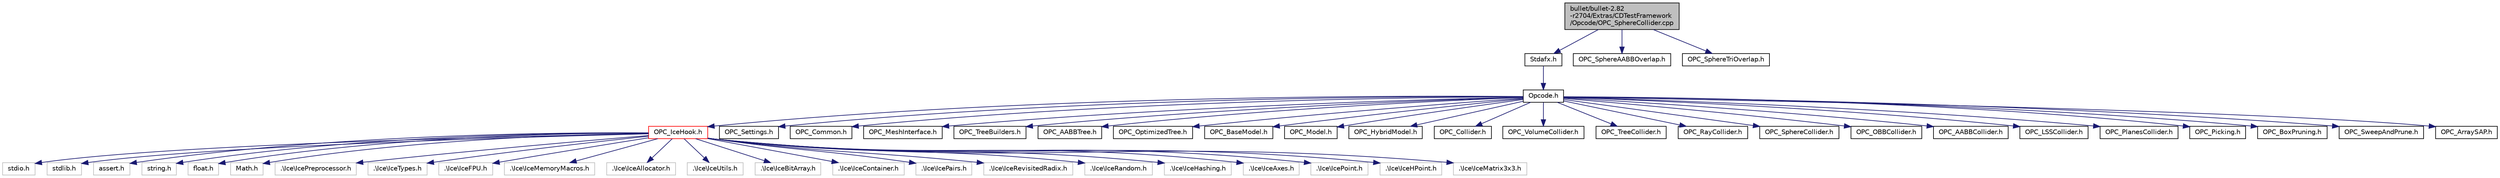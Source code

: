 digraph "bullet/bullet-2.82-r2704/Extras/CDTestFramework/Opcode/OPC_SphereCollider.cpp"
{
  edge [fontname="Helvetica",fontsize="10",labelfontname="Helvetica",labelfontsize="10"];
  node [fontname="Helvetica",fontsize="10",shape=record];
  Node1 [label="bullet/bullet-2.82\l-r2704/Extras/CDTestFramework\l/Opcode/OPC_SphereCollider.cpp",height=0.2,width=0.4,color="black", fillcolor="grey75", style="filled", fontcolor="black"];
  Node1 -> Node2 [color="midnightblue",fontsize="10",style="solid",fontname="Helvetica"];
  Node2 [label="Stdafx.h",height=0.2,width=0.4,color="black", fillcolor="white", style="filled",URL="$bullet_2bullet-2_882-r2704_2_extras_2_c_d_test_framework_2_opcode_2stdafx_8h_source.html"];
  Node2 -> Node3 [color="midnightblue",fontsize="10",style="solid",fontname="Helvetica"];
  Node3 [label="Opcode.h",height=0.2,width=0.4,color="black", fillcolor="white", style="filled",URL="$_opcode_8h.html"];
  Node3 -> Node4 [color="midnightblue",fontsize="10",style="solid",fontname="Helvetica"];
  Node4 [label="OPC_IceHook.h",height=0.2,width=0.4,color="red", fillcolor="white", style="filled",URL="$_o_p_c___ice_hook_8h_source.html"];
  Node4 -> Node5 [color="midnightblue",fontsize="10",style="solid",fontname="Helvetica"];
  Node5 [label="stdio.h",height=0.2,width=0.4,color="grey75", fillcolor="white", style="filled"];
  Node4 -> Node6 [color="midnightblue",fontsize="10",style="solid",fontname="Helvetica"];
  Node6 [label="stdlib.h",height=0.2,width=0.4,color="grey75", fillcolor="white", style="filled"];
  Node4 -> Node7 [color="midnightblue",fontsize="10",style="solid",fontname="Helvetica"];
  Node7 [label="assert.h",height=0.2,width=0.4,color="grey75", fillcolor="white", style="filled"];
  Node4 -> Node8 [color="midnightblue",fontsize="10",style="solid",fontname="Helvetica"];
  Node8 [label="string.h",height=0.2,width=0.4,color="grey75", fillcolor="white", style="filled"];
  Node4 -> Node9 [color="midnightblue",fontsize="10",style="solid",fontname="Helvetica"];
  Node9 [label="float.h",height=0.2,width=0.4,color="grey75", fillcolor="white", style="filled"];
  Node4 -> Node10 [color="midnightblue",fontsize="10",style="solid",fontname="Helvetica"];
  Node10 [label="Math.h",height=0.2,width=0.4,color="grey75", fillcolor="white", style="filled"];
  Node4 -> Node11 [color="midnightblue",fontsize="10",style="solid",fontname="Helvetica"];
  Node11 [label=".\\Ice\\IcePreprocessor.h",height=0.2,width=0.4,color="grey75", fillcolor="white", style="filled"];
  Node4 -> Node12 [color="midnightblue",fontsize="10",style="solid",fontname="Helvetica"];
  Node12 [label=".\\Ice\\IceTypes.h",height=0.2,width=0.4,color="grey75", fillcolor="white", style="filled"];
  Node4 -> Node13 [color="midnightblue",fontsize="10",style="solid",fontname="Helvetica"];
  Node13 [label=".\\Ice\\IceFPU.h",height=0.2,width=0.4,color="grey75", fillcolor="white", style="filled"];
  Node4 -> Node14 [color="midnightblue",fontsize="10",style="solid",fontname="Helvetica"];
  Node14 [label=".\\Ice\\IceMemoryMacros.h",height=0.2,width=0.4,color="grey75", fillcolor="white", style="filled"];
  Node4 -> Node15 [color="midnightblue",fontsize="10",style="solid",fontname="Helvetica"];
  Node15 [label=".\\Ice\\IceAllocator.h",height=0.2,width=0.4,color="grey75", fillcolor="white", style="filled"];
  Node4 -> Node16 [color="midnightblue",fontsize="10",style="solid",fontname="Helvetica"];
  Node16 [label=".\\Ice\\IceUtils.h",height=0.2,width=0.4,color="grey75", fillcolor="white", style="filled"];
  Node4 -> Node17 [color="midnightblue",fontsize="10",style="solid",fontname="Helvetica"];
  Node17 [label=".\\Ice\\IceBitArray.h",height=0.2,width=0.4,color="grey75", fillcolor="white", style="filled"];
  Node4 -> Node18 [color="midnightblue",fontsize="10",style="solid",fontname="Helvetica"];
  Node18 [label=".\\Ice\\IceContainer.h",height=0.2,width=0.4,color="grey75", fillcolor="white", style="filled"];
  Node4 -> Node19 [color="midnightblue",fontsize="10",style="solid",fontname="Helvetica"];
  Node19 [label=".\\Ice\\IcePairs.h",height=0.2,width=0.4,color="grey75", fillcolor="white", style="filled"];
  Node4 -> Node20 [color="midnightblue",fontsize="10",style="solid",fontname="Helvetica"];
  Node20 [label=".\\Ice\\IceRevisitedRadix.h",height=0.2,width=0.4,color="grey75", fillcolor="white", style="filled"];
  Node4 -> Node21 [color="midnightblue",fontsize="10",style="solid",fontname="Helvetica"];
  Node21 [label=".\\Ice\\IceRandom.h",height=0.2,width=0.4,color="grey75", fillcolor="white", style="filled"];
  Node4 -> Node22 [color="midnightblue",fontsize="10",style="solid",fontname="Helvetica"];
  Node22 [label=".\\Ice\\IceHashing.h",height=0.2,width=0.4,color="grey75", fillcolor="white", style="filled"];
  Node4 -> Node23 [color="midnightblue",fontsize="10",style="solid",fontname="Helvetica"];
  Node23 [label=".\\Ice\\IceAxes.h",height=0.2,width=0.4,color="grey75", fillcolor="white", style="filled"];
  Node4 -> Node24 [color="midnightblue",fontsize="10",style="solid",fontname="Helvetica"];
  Node24 [label=".\\Ice\\IcePoint.h",height=0.2,width=0.4,color="grey75", fillcolor="white", style="filled"];
  Node4 -> Node25 [color="midnightblue",fontsize="10",style="solid",fontname="Helvetica"];
  Node25 [label=".\\Ice\\IceHPoint.h",height=0.2,width=0.4,color="grey75", fillcolor="white", style="filled"];
  Node4 -> Node26 [color="midnightblue",fontsize="10",style="solid",fontname="Helvetica"];
  Node26 [label=".\\Ice\\IceMatrix3x3.h",height=0.2,width=0.4,color="grey75", fillcolor="white", style="filled"];
  Node3 -> Node27 [color="midnightblue",fontsize="10",style="solid",fontname="Helvetica"];
  Node27 [label="OPC_Settings.h",height=0.2,width=0.4,color="black", fillcolor="white", style="filled",URL="$_o_p_c___settings_8h.html"];
  Node3 -> Node28 [color="midnightblue",fontsize="10",style="solid",fontname="Helvetica"];
  Node28 [label="OPC_Common.h",height=0.2,width=0.4,color="black", fillcolor="white", style="filled",URL="$_o_p_c___common_8h.html"];
  Node3 -> Node29 [color="midnightblue",fontsize="10",style="solid",fontname="Helvetica"];
  Node29 [label="OPC_MeshInterface.h",height=0.2,width=0.4,color="black", fillcolor="white", style="filled",URL="$_o_p_c___mesh_interface_8h.html"];
  Node3 -> Node30 [color="midnightblue",fontsize="10",style="solid",fontname="Helvetica"];
  Node30 [label="OPC_TreeBuilders.h",height=0.2,width=0.4,color="black", fillcolor="white", style="filled",URL="$_o_p_c___tree_builders_8h.html"];
  Node3 -> Node31 [color="midnightblue",fontsize="10",style="solid",fontname="Helvetica"];
  Node31 [label="OPC_AABBTree.h",height=0.2,width=0.4,color="black", fillcolor="white", style="filled",URL="$_o_p_c___a_a_b_b_tree_8h.html"];
  Node3 -> Node32 [color="midnightblue",fontsize="10",style="solid",fontname="Helvetica"];
  Node32 [label="OPC_OptimizedTree.h",height=0.2,width=0.4,color="black", fillcolor="white", style="filled",URL="$_o_p_c___optimized_tree_8h.html"];
  Node3 -> Node33 [color="midnightblue",fontsize="10",style="solid",fontname="Helvetica"];
  Node33 [label="OPC_BaseModel.h",height=0.2,width=0.4,color="black", fillcolor="white", style="filled",URL="$_o_p_c___base_model_8h.html"];
  Node3 -> Node34 [color="midnightblue",fontsize="10",style="solid",fontname="Helvetica"];
  Node34 [label="OPC_Model.h",height=0.2,width=0.4,color="black", fillcolor="white", style="filled",URL="$_o_p_c___model_8h.html"];
  Node3 -> Node35 [color="midnightblue",fontsize="10",style="solid",fontname="Helvetica"];
  Node35 [label="OPC_HybridModel.h",height=0.2,width=0.4,color="black", fillcolor="white", style="filled",URL="$_o_p_c___hybrid_model_8h.html"];
  Node3 -> Node36 [color="midnightblue",fontsize="10",style="solid",fontname="Helvetica"];
  Node36 [label="OPC_Collider.h",height=0.2,width=0.4,color="black", fillcolor="white", style="filled",URL="$_o_p_c___collider_8h.html"];
  Node3 -> Node37 [color="midnightblue",fontsize="10",style="solid",fontname="Helvetica"];
  Node37 [label="OPC_VolumeCollider.h",height=0.2,width=0.4,color="black", fillcolor="white", style="filled",URL="$_o_p_c___volume_collider_8h.html"];
  Node3 -> Node38 [color="midnightblue",fontsize="10",style="solid",fontname="Helvetica"];
  Node38 [label="OPC_TreeCollider.h",height=0.2,width=0.4,color="black", fillcolor="white", style="filled",URL="$_o_p_c___tree_collider_8h.html"];
  Node3 -> Node39 [color="midnightblue",fontsize="10",style="solid",fontname="Helvetica"];
  Node39 [label="OPC_RayCollider.h",height=0.2,width=0.4,color="black", fillcolor="white", style="filled",URL="$_o_p_c___ray_collider_8h.html"];
  Node3 -> Node40 [color="midnightblue",fontsize="10",style="solid",fontname="Helvetica"];
  Node40 [label="OPC_SphereCollider.h",height=0.2,width=0.4,color="black", fillcolor="white", style="filled",URL="$_o_p_c___sphere_collider_8h.html"];
  Node3 -> Node41 [color="midnightblue",fontsize="10",style="solid",fontname="Helvetica"];
  Node41 [label="OPC_OBBCollider.h",height=0.2,width=0.4,color="black", fillcolor="white", style="filled",URL="$_o_p_c___o_b_b_collider_8h.html"];
  Node3 -> Node42 [color="midnightblue",fontsize="10",style="solid",fontname="Helvetica"];
  Node42 [label="OPC_AABBCollider.h",height=0.2,width=0.4,color="black", fillcolor="white", style="filled",URL="$_o_p_c___a_a_b_b_collider_8h.html"];
  Node3 -> Node43 [color="midnightblue",fontsize="10",style="solid",fontname="Helvetica"];
  Node43 [label="OPC_LSSCollider.h",height=0.2,width=0.4,color="black", fillcolor="white", style="filled",URL="$_o_p_c___l_s_s_collider_8h.html"];
  Node3 -> Node44 [color="midnightblue",fontsize="10",style="solid",fontname="Helvetica"];
  Node44 [label="OPC_PlanesCollider.h",height=0.2,width=0.4,color="black", fillcolor="white", style="filled",URL="$_o_p_c___planes_collider_8h.html"];
  Node3 -> Node45 [color="midnightblue",fontsize="10",style="solid",fontname="Helvetica"];
  Node45 [label="OPC_Picking.h",height=0.2,width=0.4,color="black", fillcolor="white", style="filled",URL="$_o_p_c___picking_8h.html"];
  Node3 -> Node46 [color="midnightblue",fontsize="10",style="solid",fontname="Helvetica"];
  Node46 [label="OPC_BoxPruning.h",height=0.2,width=0.4,color="black", fillcolor="white", style="filled",URL="$_o_p_c___box_pruning_8h_source.html"];
  Node3 -> Node47 [color="midnightblue",fontsize="10",style="solid",fontname="Helvetica"];
  Node47 [label="OPC_SweepAndPrune.h",height=0.2,width=0.4,color="black", fillcolor="white", style="filled",URL="$_o_p_c___sweep_and_prune_8h.html"];
  Node3 -> Node48 [color="midnightblue",fontsize="10",style="solid",fontname="Helvetica"];
  Node48 [label="OPC_ArraySAP.h",height=0.2,width=0.4,color="black", fillcolor="white", style="filled",URL="$_o_p_c___array_s_a_p_8h.html"];
  Node1 -> Node49 [color="midnightblue",fontsize="10",style="solid",fontname="Helvetica"];
  Node49 [label="OPC_SphereAABBOverlap.h",height=0.2,width=0.4,color="black", fillcolor="white", style="filled",URL="$_o_p_c___sphere_a_a_b_b_overlap_8h_source.html"];
  Node1 -> Node50 [color="midnightblue",fontsize="10",style="solid",fontname="Helvetica"];
  Node50 [label="OPC_SphereTriOverlap.h",height=0.2,width=0.4,color="black", fillcolor="white", style="filled",URL="$_o_p_c___sphere_tri_overlap_8h_source.html"];
}
